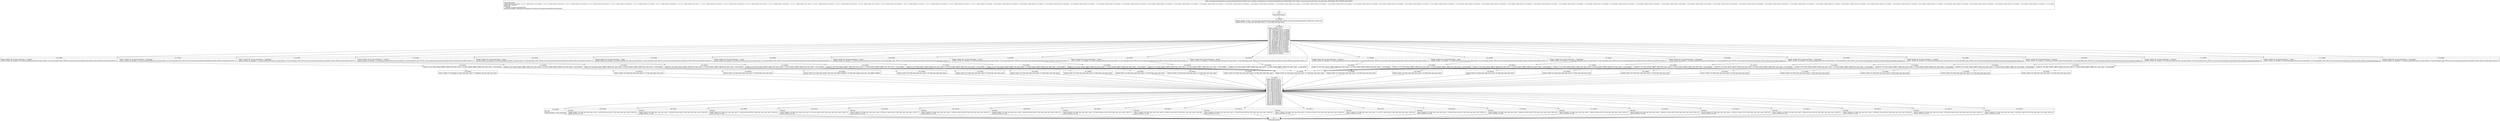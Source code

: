 digraph "CFG forandroidx.constraintlayout.core.motion.key.MotionKeyCycle.getId(Ljava\/lang\/String;)I" {
Node_113 [shape=record,label="{113\:\ ?|MTH_ENTER_BLOCK\l}"];
Node_115 [shape=record,label="{115\:\ 0x0000|0x0000: INVOKE  (r0 I:int) = (r3 I:java.lang.String A[D('name' java.lang.String)]) type: VIRTUAL call: java.lang.String.hashCode():int A[MD:():int (c)] (LINE:243)\l0x0004: CONST  (r1 I:??[int, float, short, byte, char]) = (\-1 ??[int, float, short, byte, char]) \l}"];
Node_116 [shape=record,label="{116\:\ 0x0005|0x0005: SWITCH  (r0 I:??)\l case \-1581616630: goto B:178:0x00e9\l case \-1310311125: goto B:175:0x00de\l case \-1249320806: goto B:172:0x00d4\l case \-1249320805: goto B:169:0x00ca\l case \-1249320804: goto B:166:0x00bf\l case \-1225497657: goto B:163:0x00b5\l case \-1225497656: goto B:160:0x00ab\l case \-1225497655: goto B:157:0x00a1\l case \-1019779949: goto B:154:0x0096\l case \-1001078227: goto B:151:0x008b\l case \-991726143: goto B:148:0x007f\l case \-987906986: goto B:145:0x0073\l case \-987906985: goto B:142:0x0067\l case \-908189618: goto B:139:0x005b\l case \-908189617: goto B:136:0x004f\l case 92909918: goto B:133:0x0044\l case 106629499: goto B:130:0x0038\l case 579057826: goto B:127:0x002d\l case 803192288: goto B:124:0x0021\l case 1532805160: goto B:121:0x0015\l case 1941332754: goto B:118:0x000a\l default: goto B:181:0x00f4 \l}"];
Node_118 [shape=record,label="{118\:\ 0x000a|0x000a: CONST_STR  (r0 I:java.lang.String) =  \"visibility\" \l0x000c: INVOKE  (r0 I:boolean) = (r3 I:java.lang.String A[D('name' java.lang.String)]), (r0 I:java.lang.Object) type: VIRTUAL call: java.lang.String.equals(java.lang.Object):boolean A[MD:(java.lang.Object):boolean (c)]\l}"];
Node_119 [shape=record,label="{119\:\ 0x0010|0x0010: IF  (r0 I:??[int, boolean, OBJECT, ARRAY, byte, short, char]) == (0 ??[int, boolean, OBJECT, ARRAY, byte, short, char])  \-\> B:181:0x00f4 \l}"];
Node_120 [shape=record,label="{120\:\ 0x0012|0x0012: CONST  (r0 I:??[boolean, int, float, short, byte, char]) = (1 ??[boolean, int, float, short, byte, char]) \l}"];
Node_182 [shape=record,label="{182\:\ 0x00f5|0x00f5: SWITCH  (r0 I:??)\l case 0: goto B:224:0x0135\l case 1: goto B:222:0x0132\l case 2: goto B:220:0x012f\l case 3: goto B:218:0x012c\l case 4: goto B:216:0x0129\l case 5: goto B:214:0x0126\l case 6: goto B:212:0x0123\l case 7: goto B:210:0x0120\l case 8: goto B:208:0x011d\l case 9: goto B:206:0x011a\l case 10: goto B:204:0x0117\l case 11: goto B:202:0x0114\l case 12: goto B:200:0x0111\l case 13: goto B:198:0x010e\l case 14: goto B:196:0x010b\l case 15: goto B:194:0x0108\l case 16: goto B:192:0x0105\l case 17: goto B:190:0x0102\l case 18: goto B:188:0x00ff\l case 19: goto B:186:0x00fc\l case 20: goto B:184:0x00f9\l default: goto B:183:0x00f8 \l}"];
Node_183 [shape=record,label="{183\:\ 0x00f8|RETURN\l|0x00f8: RETURN  (r1 I:int)  (LINE:288)\l}"];
Node_114 [shape=record,label="{114\:\ ?|MTH_EXIT_BLOCK\l}"];
Node_184 [shape=record,label="{184\:\ 0x00f9|RETURN\l|0x00f9: CONST  (r0 I:??[int, float, short, byte, char]) = (422(0x1a6, float:5.91E\-43) ??[int, float, short, byte, char])  (LINE:285)\l0x00fb: RETURN  (r0 I:int) \l}"];
Node_186 [shape=record,label="{186\:\ 0x00fc|RETURN\l|0x00fc: CONST  (r0 I:??[int, float, short, byte, char]) = (424(0x1a8, float:5.94E\-43) ??[int, float, short, byte, char])  (LINE:283)\l0x00fe: RETURN  (r0 I:int) \l}"];
Node_188 [shape=record,label="{188\:\ 0x00ff|RETURN\l|0x00ff: CONST  (r0 I:??[int, float, short, byte, char]) = (425(0x1a9, float:5.96E\-43) ??[int, float, short, byte, char])  (LINE:281)\l0x0101: RETURN  (r0 I:int) \l}"];
Node_190 [shape=record,label="{190\:\ 0x0102|RETURN\l|0x0102: CONST  (r0 I:??[int, float, short, byte, char]) = (421(0x1a5, float:5.9E\-43) ??[int, float, short, byte, char])  (LINE:279)\l0x0104: RETURN  (r0 I:int) \l}"];
Node_192 [shape=record,label="{192\:\ 0x0105|RETURN\l|0x0105: CONST  (r0 I:??[int, float, short, byte, char]) = (423(0x1a7, float:5.93E\-43) ??[int, float, short, byte, char])  (LINE:277)\l0x0107: RETURN  (r0 I:int) \l}"];
Node_194 [shape=record,label="{194\:\ 0x0108|RETURN\l|0x0108: CONST  (r0 I:??[int, float, short, byte, char]) = (420(0x1a4, float:5.89E\-43) ??[int, float, short, byte, char])  (LINE:275)\l0x010a: RETURN  (r0 I:int) \l}"];
Node_196 [shape=record,label="{196\:\ 0x010b|RETURN\l|0x010b: CONST  (r0 I:??[int, float, short, byte, char]) = (416(0x1a0, float:5.83E\-43) ??[int, float, short, byte, char])  (LINE:273)\l0x010d: RETURN  (r0 I:int) \l}"];
Node_198 [shape=record,label="{198\:\ 0x010e|RETURN\l|0x010e: CONST  (r0 I:??[int, float, short, byte, char]) = (315(0x13b, float:4.41E\-43) ??[int, float, short, byte, char])  (LINE:271)\l0x0110: RETURN  (r0 I:int) \l}"];
Node_200 [shape=record,label="{200\:\ 0x0111|RETURN\l|0x0111: CONST  (r0 I:??[int, float, short, byte, char]) = (314(0x13a, float:4.4E\-43) ??[int, float, short, byte, char])  (LINE:269)\l0x0113: RETURN  (r0 I:int) \l}"];
Node_202 [shape=record,label="{202\:\ 0x0114|RETURN\l|0x0114: CONST  (r0 I:??[int, float, short, byte, char]) = (313(0x139, float:4.39E\-43) ??[int, float, short, byte, char])  (LINE:267)\l0x0116: RETURN  (r0 I:int) \l}"];
Node_204 [shape=record,label="{204\:\ 0x0117|RETURN\l|0x0117: CONST  (r0 I:??[int, float, short, byte, char]) = (312(0x138, float:4.37E\-43) ??[int, float, short, byte, char])  (LINE:265)\l0x0119: RETURN  (r0 I:int) \l}"];
Node_206 [shape=record,label="{206\:\ 0x011a|RETURN\l|0x011a: CONST  (r0 I:??[int, float, short, byte, char]) = (311(0x137, float:4.36E\-43) ??[int, float, short, byte, char])  (LINE:263)\l0x011c: RETURN  (r0 I:int) \l}"];
Node_208 [shape=record,label="{208\:\ 0x011d|RETURN\l|0x011d: CONST  (r0 I:??[int, float, short, byte, char]) = (310(0x136, float:4.34E\-43) ??[int, float, short, byte, char])  (LINE:261)\l0x011f: RETURN  (r0 I:int) \l}"];
Node_210 [shape=record,label="{210\:\ 0x0120|RETURN\l|0x0120: CONST  (r0 I:??[int, float, short, byte, char]) = (309(0x135, float:4.33E\-43) ??[int, float, short, byte, char])  (LINE:259)\l0x0122: RETURN  (r0 I:int) \l}"];
Node_212 [shape=record,label="{212\:\ 0x0123|RETURN\l|0x0123: CONST  (r0 I:??[int, float, short, byte, char]) = (308(0x134, float:4.32E\-43) ??[int, float, short, byte, char])  (LINE:257)\l0x0125: RETURN  (r0 I:int) \l}"];
Node_214 [shape=record,label="{214\:\ 0x0126|RETURN\l|0x0126: CONST  (r0 I:??[int, float, short, byte, char]) = (306(0x132, float:4.29E\-43) ??[int, float, short, byte, char])  (LINE:255)\l0x0128: RETURN  (r0 I:int) \l}"];
Node_216 [shape=record,label="{216\:\ 0x0129|RETURN\l|0x0129: CONST  (r0 I:??[int, float, short, byte, char]) = (305(0x131, float:4.27E\-43) ??[int, float, short, byte, char])  (LINE:253)\l0x012b: RETURN  (r0 I:int) \l}"];
Node_218 [shape=record,label="{218\:\ 0x012c|RETURN\l|0x012c: CONST  (r0 I:??[int, float, short, byte, char]) = (304(0x130, float:4.26E\-43) ??[int, float, short, byte, char])  (LINE:251)\l0x012e: RETURN  (r0 I:int) \l}"];
Node_220 [shape=record,label="{220\:\ 0x012f|RETURN\l|0x012f: CONST  (r0 I:??[int, float, short, byte, char]) = (403(0x193, float:5.65E\-43) ??[int, float, short, byte, char])  (LINE:249)\l0x0131: RETURN  (r0 I:int) \l}"];
Node_222 [shape=record,label="{222\:\ 0x0132|RETURN\l|0x0132: CONST  (r0 I:??[int, float, short, byte, char]) = (402(0x192, float:5.63E\-43) ??[int, float, short, byte, char])  (LINE:247)\l0x0134: RETURN  (r0 I:int) \l}"];
Node_224 [shape=record,label="{224\:\ 0x0135|RETURN\l|0x0135: CONST  (r0 I:??[int, float, short, byte, char]) = (401(0x191, float:5.62E\-43) ??[int, float, short, byte, char])  (LINE:245)\l0x0137: RETURN  (r0 I:int) \l}"];
Node_121 [shape=record,label="{121\:\ 0x0015|0x0015: CONST_STR  (r0 I:java.lang.String) =  \"waveShape\" \l0x0017: INVOKE  (r0 I:boolean) = (r3 I:java.lang.String A[D('name' java.lang.String)]), (r0 I:java.lang.Object) type: VIRTUAL call: java.lang.String.equals(java.lang.Object):boolean A[MD:(java.lang.Object):boolean (c)]\l}"];
Node_122 [shape=record,label="{122\:\ 0x001b|0x001b: IF  (r0 I:??[int, boolean, OBJECT, ARRAY, byte, short, char]) == (0 ??[int, boolean, OBJECT, ARRAY, byte, short, char])  \-\> B:181:0x00f4 \l}"];
Node_123 [shape=record,label="{123\:\ 0x001d|0x001d: CONST  (r0 I:??[int, float, short, byte, char]) = (17 ??[int, float, short, byte, char]) \l}"];
Node_124 [shape=record,label="{124\:\ 0x0021|0x0021: CONST_STR  (r0 I:java.lang.String) =  \"pathRotate\" \l0x0023: INVOKE  (r0 I:boolean) = (r3 I:java.lang.String A[D('name' java.lang.String)]), (r0 I:java.lang.Object) type: VIRTUAL call: java.lang.String.equals(java.lang.Object):boolean A[MD:(java.lang.Object):boolean (c)]\l}"];
Node_125 [shape=record,label="{125\:\ 0x0027|0x0027: IF  (r0 I:??[int, boolean, OBJECT, ARRAY, byte, short, char]) == (0 ??[int, boolean, OBJECT, ARRAY, byte, short, char])  \-\> B:181:0x00f4 \l}"];
Node_126 [shape=record,label="{126\:\ 0x0029|0x0029: CONST  (r0 I:??[int, float, short, byte, char]) = (14 ??[int, float, short, byte, char]) \l}"];
Node_127 [shape=record,label="{127\:\ 0x002d|0x002d: CONST_STR  (r0 I:java.lang.String) =  \"curveFit\" \l0x002f: INVOKE  (r0 I:boolean) = (r3 I:java.lang.String A[D('name' java.lang.String)]), (r0 I:java.lang.Object) type: VIRTUAL call: java.lang.String.equals(java.lang.Object):boolean A[MD:(java.lang.Object):boolean (c)]\l}"];
Node_128 [shape=record,label="{128\:\ 0x0033|0x0033: IF  (r0 I:??[int, boolean, OBJECT, ARRAY, byte, short, char]) == (0 ??[int, boolean, OBJECT, ARRAY, byte, short, char])  \-\> B:181:0x00f4 \l}"];
Node_129 [shape=record,label="{129\:\ 0x0035|0x0035: CONST  (r0 I:??[int, float, boolean, short, byte, char, OBJECT, ARRAY]) = (0 ??[int, float, boolean, short, byte, char, OBJECT, ARRAY]) \l}"];
Node_130 [shape=record,label="{130\:\ 0x0038|0x0038: CONST_STR  (r0 I:java.lang.String) =  \"phase\" \l0x003a: INVOKE  (r0 I:boolean) = (r3 I:java.lang.String A[D('name' java.lang.String)]), (r0 I:java.lang.Object) type: VIRTUAL call: java.lang.String.equals(java.lang.Object):boolean A[MD:(java.lang.Object):boolean (c)]\l}"];
Node_131 [shape=record,label="{131\:\ 0x003e|0x003e: IF  (r0 I:??[int, boolean, OBJECT, ARRAY, byte, short, char]) == (0 ??[int, boolean, OBJECT, ARRAY, byte, short, char])  \-\> B:181:0x00f4 \l}"];
Node_132 [shape=record,label="{132\:\ 0x0040|0x0040: CONST  (r0 I:??[int, float, short, byte, char]) = (18 ??[int, float, short, byte, char]) \l}"];
Node_133 [shape=record,label="{133\:\ 0x0044|0x0044: CONST_STR  (r0 I:java.lang.String) =  \"alpha\" \l0x0046: INVOKE  (r0 I:boolean) = (r3 I:java.lang.String A[D('name' java.lang.String)]), (r0 I:java.lang.Object) type: VIRTUAL call: java.lang.String.equals(java.lang.Object):boolean A[MD:(java.lang.Object):boolean (c)]\l}"];
Node_134 [shape=record,label="{134\:\ 0x004a|0x004a: IF  (r0 I:??[int, boolean, OBJECT, ARRAY, byte, short, char]) == (0 ??[int, boolean, OBJECT, ARRAY, byte, short, char])  \-\> B:181:0x00f4 \l}"];
Node_135 [shape=record,label="{135\:\ 0x004c|0x004c: CONST  (r0 I:??[int, float, short, byte, char]) = (2 ??[int, float, short, byte, char]) \l}"];
Node_136 [shape=record,label="{136\:\ 0x004f|0x004f: CONST_STR  (r0 I:java.lang.String) =  \"scaleY\" \l0x0051: INVOKE  (r0 I:boolean) = (r3 I:java.lang.String A[D('name' java.lang.String)]), (r0 I:java.lang.Object) type: VIRTUAL call: java.lang.String.equals(java.lang.Object):boolean A[MD:(java.lang.Object):boolean (c)]\l}"];
Node_137 [shape=record,label="{137\:\ 0x0055|0x0055: IF  (r0 I:??[int, boolean, OBJECT, ARRAY, byte, short, char]) == (0 ??[int, boolean, OBJECT, ARRAY, byte, short, char])  \-\> B:181:0x00f4 \l}"];
Node_138 [shape=record,label="{138\:\ 0x0057|0x0057: CONST  (r0 I:??[int, float, short, byte, char]) = (10 ??[int, float, short, byte, char]) \l}"];
Node_139 [shape=record,label="{139\:\ 0x005b|0x005b: CONST_STR  (r0 I:java.lang.String) =  \"scaleX\" \l0x005d: INVOKE  (r0 I:boolean) = (r3 I:java.lang.String A[D('name' java.lang.String)]), (r0 I:java.lang.Object) type: VIRTUAL call: java.lang.String.equals(java.lang.Object):boolean A[MD:(java.lang.Object):boolean (c)]\l}"];
Node_140 [shape=record,label="{140\:\ 0x0061|0x0061: IF  (r0 I:??[int, boolean, OBJECT, ARRAY, byte, short, char]) == (0 ??[int, boolean, OBJECT, ARRAY, byte, short, char])  \-\> B:181:0x00f4 \l}"];
Node_141 [shape=record,label="{141\:\ 0x0063|0x0063: CONST  (r0 I:??[int, float, short, byte, char]) = (9 ??[int, float, short, byte, char]) \l}"];
Node_142 [shape=record,label="{142\:\ 0x0067|0x0067: CONST_STR  (r0 I:java.lang.String) =  \"pivotY\" \l0x0069: INVOKE  (r0 I:boolean) = (r3 I:java.lang.String A[D('name' java.lang.String)]), (r0 I:java.lang.Object) type: VIRTUAL call: java.lang.String.equals(java.lang.Object):boolean A[MD:(java.lang.Object):boolean (c)]\l}"];
Node_143 [shape=record,label="{143\:\ 0x006d|0x006d: IF  (r0 I:??[int, boolean, OBJECT, ARRAY, byte, short, char]) == (0 ??[int, boolean, OBJECT, ARRAY, byte, short, char])  \-\> B:181:0x00f4 \l}"];
Node_144 [shape=record,label="{144\:\ 0x006f|0x006f: CONST  (r0 I:??[int, float, short, byte, char]) = (12 ??[int, float, short, byte, char]) \l}"];
Node_145 [shape=record,label="{145\:\ 0x0073|0x0073: CONST_STR  (r0 I:java.lang.String) =  \"pivotX\" \l0x0075: INVOKE  (r0 I:boolean) = (r3 I:java.lang.String A[D('name' java.lang.String)]), (r0 I:java.lang.Object) type: VIRTUAL call: java.lang.String.equals(java.lang.Object):boolean A[MD:(java.lang.Object):boolean (c)]\l}"];
Node_146 [shape=record,label="{146\:\ 0x0079|0x0079: IF  (r0 I:??[int, boolean, OBJECT, ARRAY, byte, short, char]) == (0 ??[int, boolean, OBJECT, ARRAY, byte, short, char])  \-\> B:181:0x00f4 \l}"];
Node_147 [shape=record,label="{147\:\ 0x007b|0x007b: CONST  (r0 I:??[int, float, short, byte, char]) = (11 ??[int, float, short, byte, char]) \l}"];
Node_148 [shape=record,label="{148\:\ 0x007f|0x007f: CONST_STR  (r0 I:java.lang.String) =  \"period\" \l0x0081: INVOKE  (r0 I:boolean) = (r3 I:java.lang.String A[D('name' java.lang.String)]), (r0 I:java.lang.Object) type: VIRTUAL call: java.lang.String.equals(java.lang.Object):boolean A[MD:(java.lang.Object):boolean (c)]\l}"];
Node_149 [shape=record,label="{149\:\ 0x0085|0x0085: IF  (r0 I:??[int, boolean, OBJECT, ARRAY, byte, short, char]) == (0 ??[int, boolean, OBJECT, ARRAY, byte, short, char])  \-\> B:181:0x00f4 \l}"];
Node_150 [shape=record,label="{150\:\ 0x0087|0x0087: CONST  (r0 I:??[int, float, short, byte, char]) = (16 ??[int, float, short, byte, char]) \l}"];
Node_151 [shape=record,label="{151\:\ 0x008b|0x008b: CONST_STR  (r0 I:java.lang.String) =  \"progress\" \l0x008d: INVOKE  (r0 I:boolean) = (r3 I:java.lang.String A[D('name' java.lang.String)]), (r0 I:java.lang.Object) type: VIRTUAL call: java.lang.String.equals(java.lang.Object):boolean A[MD:(java.lang.Object):boolean (c)]\l}"];
Node_152 [shape=record,label="{152\:\ 0x0091|0x0091: IF  (r0 I:??[int, boolean, OBJECT, ARRAY, byte, short, char]) == (0 ??[int, boolean, OBJECT, ARRAY, byte, short, char])  \-\> B:181:0x00f4 \l}"];
Node_153 [shape=record,label="{153\:\ 0x0093|0x0093: CONST  (r0 I:??[int, float, short, byte, char]) = (13 ??[int, float, short, byte, char]) \l}"];
Node_154 [shape=record,label="{154\:\ 0x0096|0x0096: CONST_STR  (r0 I:java.lang.String) =  \"offset\" \l0x0098: INVOKE  (r0 I:boolean) = (r3 I:java.lang.String A[D('name' java.lang.String)]), (r0 I:java.lang.Object) type: VIRTUAL call: java.lang.String.equals(java.lang.Object):boolean A[MD:(java.lang.Object):boolean (c)]\l}"];
Node_155 [shape=record,label="{155\:\ 0x009c|0x009c: IF  (r0 I:??[int, boolean, OBJECT, ARRAY, byte, short, char]) == (0 ??[int, boolean, OBJECT, ARRAY, byte, short, char])  \-\> B:181:0x00f4 \l}"];
Node_156 [shape=record,label="{156\:\ 0x009e|0x009e: CONST  (r0 I:??[int, float, short, byte, char]) = (19 ??[int, float, short, byte, char]) \l}"];
Node_157 [shape=record,label="{157\:\ 0x00a1|0x00a1: CONST_STR  (r0 I:java.lang.String) =  \"translationZ\" \l0x00a3: INVOKE  (r0 I:boolean) = (r3 I:java.lang.String A[D('name' java.lang.String)]), (r0 I:java.lang.Object) type: VIRTUAL call: java.lang.String.equals(java.lang.Object):boolean A[MD:(java.lang.Object):boolean (c)]\l}"];
Node_158 [shape=record,label="{158\:\ 0x00a7|0x00a7: IF  (r0 I:??[int, boolean, OBJECT, ARRAY, byte, short, char]) == (0 ??[int, boolean, OBJECT, ARRAY, byte, short, char])  \-\> B:181:0x00f4 \l}"];
Node_159 [shape=record,label="{159\:\ 0x00a9|0x00a9: CONST  (r0 I:??[int, float, short, byte, char]) = (5 ??[int, float, short, byte, char]) \l}"];
Node_160 [shape=record,label="{160\:\ 0x00ab|0x00ab: CONST_STR  (r0 I:java.lang.String) =  \"translationY\" \l0x00ad: INVOKE  (r0 I:boolean) = (r3 I:java.lang.String A[D('name' java.lang.String)]), (r0 I:java.lang.Object) type: VIRTUAL call: java.lang.String.equals(java.lang.Object):boolean A[MD:(java.lang.Object):boolean (c)]\l}"];
Node_161 [shape=record,label="{161\:\ 0x00b1|0x00b1: IF  (r0 I:??[int, boolean, OBJECT, ARRAY, byte, short, char]) == (0 ??[int, boolean, OBJECT, ARRAY, byte, short, char])  \-\> B:181:0x00f4 \l}"];
Node_162 [shape=record,label="{162\:\ 0x00b3|0x00b3: CONST  (r0 I:??[int, float, short, byte, char]) = (4 ??[int, float, short, byte, char]) \l}"];
Node_163 [shape=record,label="{163\:\ 0x00b5|0x00b5: CONST_STR  (r0 I:java.lang.String) =  \"translationX\" \l0x00b7: INVOKE  (r0 I:boolean) = (r3 I:java.lang.String A[D('name' java.lang.String)]), (r0 I:java.lang.Object) type: VIRTUAL call: java.lang.String.equals(java.lang.Object):boolean A[MD:(java.lang.Object):boolean (c)]\l}"];
Node_164 [shape=record,label="{164\:\ 0x00bb|0x00bb: IF  (r0 I:??[int, boolean, OBJECT, ARRAY, byte, short, char]) == (0 ??[int, boolean, OBJECT, ARRAY, byte, short, char])  \-\> B:181:0x00f4 \l}"];
Node_165 [shape=record,label="{165\:\ 0x00bd|0x00bd: CONST  (r0 I:??[int, float, short, byte, char]) = (3 ??[int, float, short, byte, char]) \l}"];
Node_166 [shape=record,label="{166\:\ 0x00bf|0x00bf: CONST_STR  (r0 I:java.lang.String) =  \"rotationZ\" \l0x00c1: INVOKE  (r0 I:boolean) = (r3 I:java.lang.String A[D('name' java.lang.String)]), (r0 I:java.lang.Object) type: VIRTUAL call: java.lang.String.equals(java.lang.Object):boolean A[MD:(java.lang.Object):boolean (c)]\l}"];
Node_167 [shape=record,label="{167\:\ 0x00c5|0x00c5: IF  (r0 I:??[int, boolean, OBJECT, ARRAY, byte, short, char]) == (0 ??[int, boolean, OBJECT, ARRAY, byte, short, char])  \-\> B:181:0x00f4 \l}"];
Node_168 [shape=record,label="{168\:\ 0x00c7|0x00c7: CONST  (r0 I:??[int, float, short, byte, char]) = (8 ??[int, float, short, byte, char]) \l}"];
Node_169 [shape=record,label="{169\:\ 0x00ca|0x00ca: CONST_STR  (r0 I:java.lang.String) =  \"rotationY\" \l0x00cc: INVOKE  (r0 I:boolean) = (r3 I:java.lang.String A[D('name' java.lang.String)]), (r0 I:java.lang.Object) type: VIRTUAL call: java.lang.String.equals(java.lang.Object):boolean A[MD:(java.lang.Object):boolean (c)]\l}"];
Node_170 [shape=record,label="{170\:\ 0x00d0|0x00d0: IF  (r0 I:??[int, boolean, OBJECT, ARRAY, byte, short, char]) == (0 ??[int, boolean, OBJECT, ARRAY, byte, short, char])  \-\> B:181:0x00f4 \l}"];
Node_171 [shape=record,label="{171\:\ 0x00d2|0x00d2: CONST  (r0 I:??[int, float, short, byte, char]) = (7 ??[int, float, short, byte, char]) \l}"];
Node_172 [shape=record,label="{172\:\ 0x00d4|0x00d4: CONST_STR  (r0 I:java.lang.String) =  \"rotationX\" \l0x00d6: INVOKE  (r0 I:boolean) = (r3 I:java.lang.String A[D('name' java.lang.String)]), (r0 I:java.lang.Object) type: VIRTUAL call: java.lang.String.equals(java.lang.Object):boolean A[MD:(java.lang.Object):boolean (c)]\l}"];
Node_173 [shape=record,label="{173\:\ 0x00da|0x00da: IF  (r0 I:??[int, boolean, OBJECT, ARRAY, byte, short, char]) == (0 ??[int, boolean, OBJECT, ARRAY, byte, short, char])  \-\> B:181:0x00f4 \l}"];
Node_174 [shape=record,label="{174\:\ 0x00dc|0x00dc: CONST  (r0 I:??[int, float, short, byte, char]) = (6 ??[int, float, short, byte, char]) \l}"];
Node_175 [shape=record,label="{175\:\ 0x00de|0x00de: CONST_STR  (r0 I:java.lang.String) =  \"easing\" \l0x00e0: INVOKE  (r0 I:boolean) = (r3 I:java.lang.String A[D('name' java.lang.String)]), (r0 I:java.lang.Object) type: VIRTUAL call: java.lang.String.equals(java.lang.Object):boolean A[MD:(java.lang.Object):boolean (c)]\l}"];
Node_176 [shape=record,label="{176\:\ 0x00e4|0x00e4: IF  (r0 I:??[int, boolean, OBJECT, ARRAY, byte, short, char]) == (0 ??[int, boolean, OBJECT, ARRAY, byte, short, char])  \-\> B:181:0x00f4 \l}"];
Node_177 [shape=record,label="{177\:\ 0x00e6|0x00e6: CONST  (r0 I:??[int, float, short, byte, char]) = (15 ??[int, float, short, byte, char]) \l}"];
Node_178 [shape=record,label="{178\:\ 0x00e9|0x00e9: CONST_STR  (r0 I:java.lang.String) =  \"customWave\" \l0x00eb: INVOKE  (r0 I:boolean) = (r3 I:java.lang.String A[D('name' java.lang.String)]), (r0 I:java.lang.Object) type: VIRTUAL call: java.lang.String.equals(java.lang.Object):boolean A[MD:(java.lang.Object):boolean (c)]\l}"];
Node_179 [shape=record,label="{179\:\ 0x00ef|0x00ef: IF  (r0 I:??[int, boolean, OBJECT, ARRAY, byte, short, char]) == (0 ??[int, boolean, OBJECT, ARRAY, byte, short, char])  \-\> B:181:0x00f4 \l}"];
Node_180 [shape=record,label="{180\:\ 0x00f1|0x00f1: CONST  (r0 I:??[int, float, short, byte, char]) = (20 ??[int, float, short, byte, char]) \l}"];
Node_181 [shape=record,label="{181\:\ 0x00f4|0x00f4: CONST  (r0 I:??[int, float, short, byte, char]) = (\-1 ??[int, float, short, byte, char]) \l}"];
MethodNode[shape=record,label="{public int androidx.constraintlayout.core.motion.key.MotionKeyCycle.getId((r2 'this' I:androidx.constraintlayout.core.motion.key.MotionKeyCycle A[IMMUTABLE_TYPE, THIS]), (r3 I:java.lang.String A[D('name' java.lang.String), IMMUTABLE_TYPE, METHOD_ARGUMENT]))  | USE_LINES_HINTS\lCROSS_EDGE: B:185:0x00fb \-\> B:114:?, CROSS_EDGE: B:187:0x00fe \-\> B:114:?, CROSS_EDGE: B:189:0x0101 \-\> B:114:?, CROSS_EDGE: B:191:0x0104 \-\> B:114:?, CROSS_EDGE: B:193:0x0107 \-\> B:114:?, CROSS_EDGE: B:195:0x010a \-\> B:114:?, CROSS_EDGE: B:197:0x010d \-\> B:114:?, CROSS_EDGE: B:199:0x0110 \-\> B:114:?, CROSS_EDGE: B:201:0x0113 \-\> B:114:?, CROSS_EDGE: B:203:0x0116 \-\> B:114:?, CROSS_EDGE: B:205:0x0119 \-\> B:114:?, CROSS_EDGE: B:207:0x011c \-\> B:114:?, CROSS_EDGE: B:209:0x011f \-\> B:114:?, CROSS_EDGE: B:211:0x0122 \-\> B:114:?, CROSS_EDGE: B:213:0x0125 \-\> B:114:?, CROSS_EDGE: B:215:0x0128 \-\> B:114:?, CROSS_EDGE: B:217:0x012b \-\> B:114:?, CROSS_EDGE: B:219:0x012e \-\> B:114:?, CROSS_EDGE: B:221:0x0131 \-\> B:114:?, CROSS_EDGE: B:223:0x0134 \-\> B:114:?, CROSS_EDGE: B:225:0x0137 \-\> B:114:?, CROSS_EDGE: B:181:0x00f4 \-\> B:182:0x00f5, CROSS_EDGE: B:123:0x001d \-\> B:182:0x00f5, CROSS_EDGE: B:122:0x001b \-\> B:181:0x00f4, CROSS_EDGE: B:126:0x0029 \-\> B:182:0x00f5, CROSS_EDGE: B:125:0x0027 \-\> B:181:0x00f4, CROSS_EDGE: B:129:0x0035 \-\> B:182:0x00f5, CROSS_EDGE: B:128:0x0033 \-\> B:181:0x00f4, CROSS_EDGE: B:132:0x0040 \-\> B:182:0x00f5, CROSS_EDGE: B:131:0x003e \-\> B:181:0x00f4, CROSS_EDGE: B:135:0x004c \-\> B:182:0x00f5, CROSS_EDGE: B:134:0x004a \-\> B:181:0x00f4, CROSS_EDGE: B:138:0x0057 \-\> B:182:0x00f5, CROSS_EDGE: B:137:0x0055 \-\> B:181:0x00f4, CROSS_EDGE: B:141:0x0063 \-\> B:182:0x00f5, CROSS_EDGE: B:140:0x0061 \-\> B:181:0x00f4, CROSS_EDGE: B:144:0x006f \-\> B:182:0x00f5, CROSS_EDGE: B:143:0x006d \-\> B:181:0x00f4, CROSS_EDGE: B:147:0x007b \-\> B:182:0x00f5, CROSS_EDGE: B:146:0x0079 \-\> B:181:0x00f4, CROSS_EDGE: B:150:0x0087 \-\> B:182:0x00f5, CROSS_EDGE: B:149:0x0085 \-\> B:181:0x00f4, CROSS_EDGE: B:153:0x0093 \-\> B:182:0x00f5, CROSS_EDGE: B:152:0x0091 \-\> B:181:0x00f4, CROSS_EDGE: B:156:0x009e \-\> B:182:0x00f5, CROSS_EDGE: B:155:0x009c \-\> B:181:0x00f4, CROSS_EDGE: B:159:0x00a9 \-\> B:182:0x00f5, CROSS_EDGE: B:158:0x00a7 \-\> B:181:0x00f4, CROSS_EDGE: B:162:0x00b3 \-\> B:182:0x00f5, CROSS_EDGE: B:161:0x00b1 \-\> B:181:0x00f4, CROSS_EDGE: B:165:0x00bd \-\> B:182:0x00f5, CROSS_EDGE: B:164:0x00bb \-\> B:181:0x00f4, CROSS_EDGE: B:168:0x00c7 \-\> B:182:0x00f5, CROSS_EDGE: B:167:0x00c5 \-\> B:181:0x00f4, CROSS_EDGE: B:171:0x00d2 \-\> B:182:0x00f5, CROSS_EDGE: B:170:0x00d0 \-\> B:181:0x00f4, CROSS_EDGE: B:174:0x00dc \-\> B:182:0x00f5, CROSS_EDGE: B:173:0x00da \-\> B:181:0x00f4, CROSS_EDGE: B:177:0x00e6 \-\> B:182:0x00f5, CROSS_EDGE: B:176:0x00e4 \-\> B:181:0x00f4, CROSS_EDGE: B:180:0x00f1 \-\> B:182:0x00f5, CROSS_EDGE: B:179:0x00ef \-\> B:181:0x00f4, CROSS_EDGE: B:116:0x0005 \-\> B:181:0x00f4\lINLINE_NOT_NEEDED\lDebug Info:\l  \-1 \-0x01bb: r3 'name' Ljava\/lang\/String;\lMETHOD_OVERRIDE: [androidx.constraintlayout.core.motion.utils.TypedValues.getId(java.lang.String):int]\l}"];
MethodNode -> Node_113;Node_113 -> Node_115;
Node_115 -> Node_116;
Node_116 -> Node_118;
Node_116 -> Node_121;
Node_116 -> Node_124;
Node_116 -> Node_127;
Node_116 -> Node_130;
Node_116 -> Node_133;
Node_116 -> Node_136;
Node_116 -> Node_139;
Node_116 -> Node_142;
Node_116 -> Node_145;
Node_116 -> Node_148;
Node_116 -> Node_151;
Node_116 -> Node_154;
Node_116 -> Node_157;
Node_116 -> Node_160;
Node_116 -> Node_163;
Node_116 -> Node_166;
Node_116 -> Node_169;
Node_116 -> Node_172;
Node_116 -> Node_175;
Node_116 -> Node_178;
Node_116 -> Node_181;
Node_118 -> Node_119;
Node_119 -> Node_120[style=dashed];
Node_119 -> Node_181;
Node_120 -> Node_182;
Node_182 -> Node_183;
Node_182 -> Node_184;
Node_182 -> Node_186;
Node_182 -> Node_188;
Node_182 -> Node_190;
Node_182 -> Node_192;
Node_182 -> Node_194;
Node_182 -> Node_196;
Node_182 -> Node_198;
Node_182 -> Node_200;
Node_182 -> Node_202;
Node_182 -> Node_204;
Node_182 -> Node_206;
Node_182 -> Node_208;
Node_182 -> Node_210;
Node_182 -> Node_212;
Node_182 -> Node_214;
Node_182 -> Node_216;
Node_182 -> Node_218;
Node_182 -> Node_220;
Node_182 -> Node_222;
Node_182 -> Node_224;
Node_183 -> Node_114;
Node_184 -> Node_114;
Node_186 -> Node_114;
Node_188 -> Node_114;
Node_190 -> Node_114;
Node_192 -> Node_114;
Node_194 -> Node_114;
Node_196 -> Node_114;
Node_198 -> Node_114;
Node_200 -> Node_114;
Node_202 -> Node_114;
Node_204 -> Node_114;
Node_206 -> Node_114;
Node_208 -> Node_114;
Node_210 -> Node_114;
Node_212 -> Node_114;
Node_214 -> Node_114;
Node_216 -> Node_114;
Node_218 -> Node_114;
Node_220 -> Node_114;
Node_222 -> Node_114;
Node_224 -> Node_114;
Node_121 -> Node_122;
Node_122 -> Node_123[style=dashed];
Node_122 -> Node_181;
Node_123 -> Node_182;
Node_124 -> Node_125;
Node_125 -> Node_126[style=dashed];
Node_125 -> Node_181;
Node_126 -> Node_182;
Node_127 -> Node_128;
Node_128 -> Node_129[style=dashed];
Node_128 -> Node_181;
Node_129 -> Node_182;
Node_130 -> Node_131;
Node_131 -> Node_132[style=dashed];
Node_131 -> Node_181;
Node_132 -> Node_182;
Node_133 -> Node_134;
Node_134 -> Node_135[style=dashed];
Node_134 -> Node_181;
Node_135 -> Node_182;
Node_136 -> Node_137;
Node_137 -> Node_138[style=dashed];
Node_137 -> Node_181;
Node_138 -> Node_182;
Node_139 -> Node_140;
Node_140 -> Node_141[style=dashed];
Node_140 -> Node_181;
Node_141 -> Node_182;
Node_142 -> Node_143;
Node_143 -> Node_144[style=dashed];
Node_143 -> Node_181;
Node_144 -> Node_182;
Node_145 -> Node_146;
Node_146 -> Node_147[style=dashed];
Node_146 -> Node_181;
Node_147 -> Node_182;
Node_148 -> Node_149;
Node_149 -> Node_150[style=dashed];
Node_149 -> Node_181;
Node_150 -> Node_182;
Node_151 -> Node_152;
Node_152 -> Node_153[style=dashed];
Node_152 -> Node_181;
Node_153 -> Node_182;
Node_154 -> Node_155;
Node_155 -> Node_156[style=dashed];
Node_155 -> Node_181;
Node_156 -> Node_182;
Node_157 -> Node_158;
Node_158 -> Node_159[style=dashed];
Node_158 -> Node_181;
Node_159 -> Node_182;
Node_160 -> Node_161;
Node_161 -> Node_162[style=dashed];
Node_161 -> Node_181;
Node_162 -> Node_182;
Node_163 -> Node_164;
Node_164 -> Node_165[style=dashed];
Node_164 -> Node_181;
Node_165 -> Node_182;
Node_166 -> Node_167;
Node_167 -> Node_168[style=dashed];
Node_167 -> Node_181;
Node_168 -> Node_182;
Node_169 -> Node_170;
Node_170 -> Node_171[style=dashed];
Node_170 -> Node_181;
Node_171 -> Node_182;
Node_172 -> Node_173;
Node_173 -> Node_174[style=dashed];
Node_173 -> Node_181;
Node_174 -> Node_182;
Node_175 -> Node_176;
Node_176 -> Node_177[style=dashed];
Node_176 -> Node_181;
Node_177 -> Node_182;
Node_178 -> Node_179;
Node_179 -> Node_180[style=dashed];
Node_179 -> Node_181;
Node_180 -> Node_182;
Node_181 -> Node_182;
}

